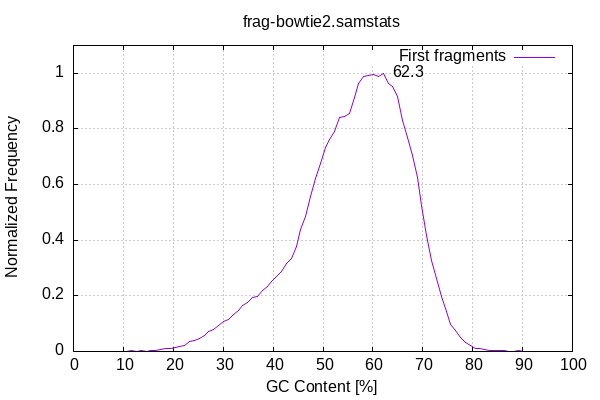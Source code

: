 
            set terminal png size 600,400 truecolor
            set output "frag.genome/gc-content.png"
            set grid xtics ytics y2tics back lc rgb "#cccccc"
            set title "frag-bowtie2.samstats"
            set ylabel "Normalized Frequency"
            set xlabel "GC Content [%]"
            set yrange [0:1.1]
            set label sprintf("%.1f",62.31) at 62.31,1 front offset 1,0
            plot '-' smooth csplines with lines lc 1 title 'First fragments' 
        0	0.000257
1	0.000000
3	0.000513
4	0.000000
5	0.000770
7	0.000257
8	0.000770
10	0.000000
11	0.000257
12	0.002309
13	0.001026
14	0.002309
15	0.001540
16	0.004619
17	0.003849
18	0.008211
19	0.010521
20	0.013344
21	0.016166
22	0.018219
23	0.031563
24	0.039261
25	0.044906
26	0.055684
27	0.070567
28	0.078522
29	0.092635
30	0.106236
31	0.114704
32	0.131896
33	0.149346
34	0.167565
35	0.175776
36	0.196561
37	0.200667
38	0.223762
39	0.235053
40	0.259174
41	0.274314
42	0.295612
43	0.325892
44	0.342571
45	0.405183
46	0.457275
47	0.516551
48	0.593533
49	0.646395
50	0.711316
51	0.754170
52	0.773929
53	0.827816
54	0.847318
55	0.846035
56	0.898640
57	0.952784
58	0.984860
59	0.991789
60	0.996921
61	0.988196
62	1.000000
63	0.964845
64	0.950988
65	0.914550
66	0.826790
67	0.763408
68	0.694894
69	0.611753
70	0.502951
71	0.396202
72	0.307416
73	0.247626
74	0.176803
75	0.128047
76	0.084937
77	0.067744
78	0.037721
79	0.030023
80	0.015910
81	0.010778
82	0.008725
83	0.005132
84	0.003593
85	0.004106
86	0.003593
87	0.001796
88	0.001026
89	0.002566
90	0.001540
91	0.001283
92	0.001026
93	0.000513
94	0.000000
95	0.000770
96	0.000257
end
